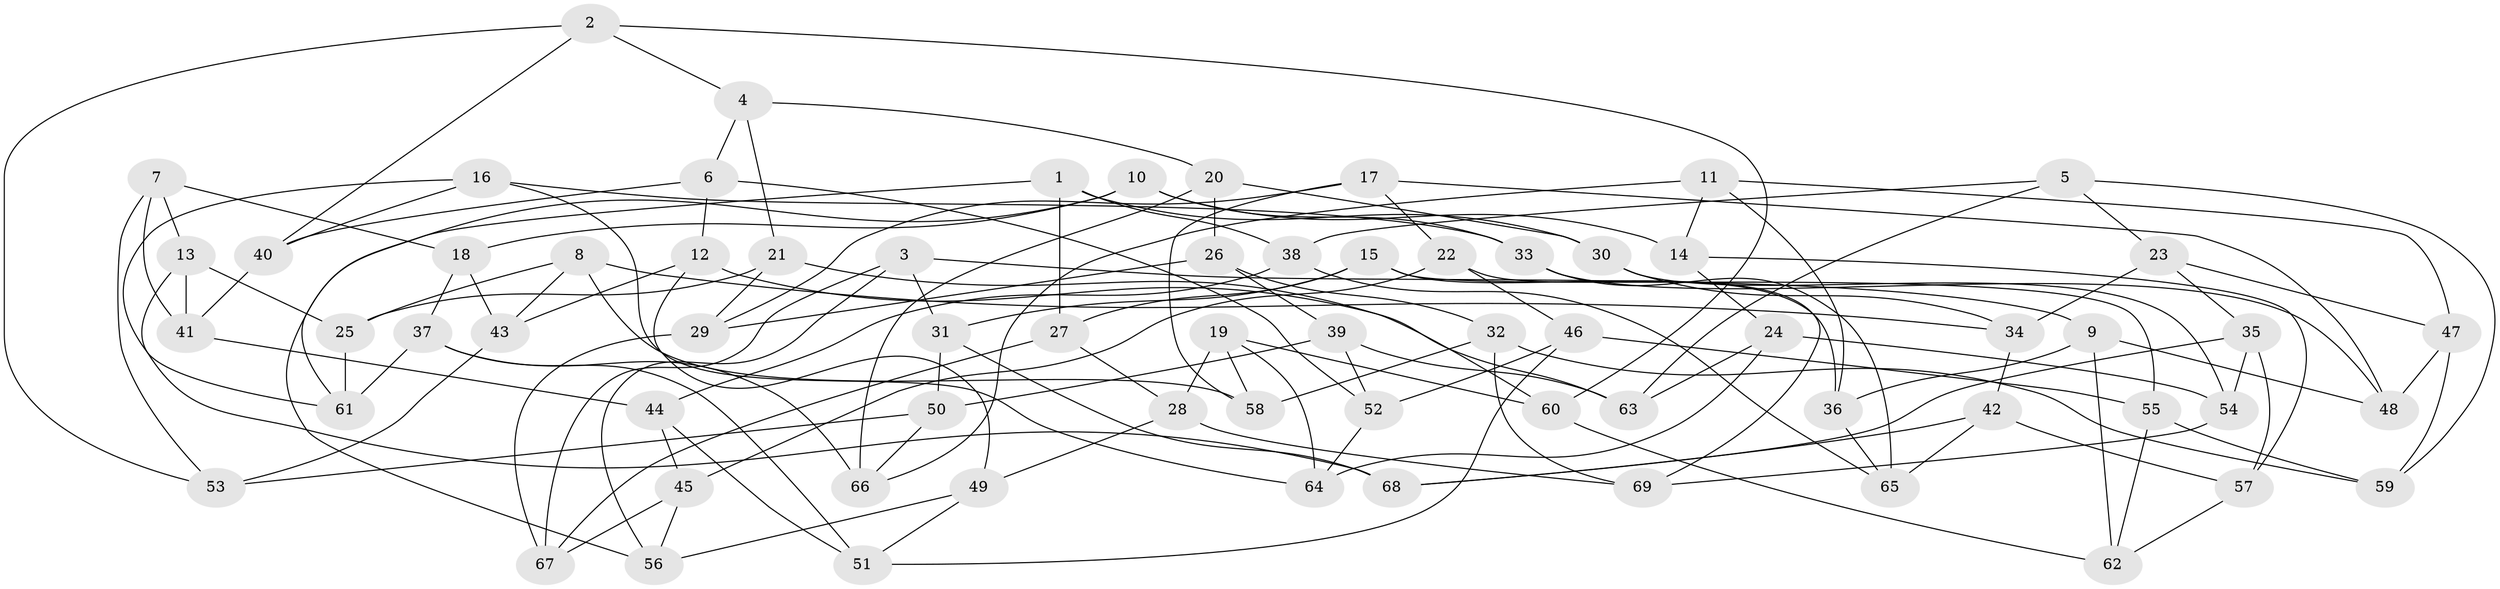 // coarse degree distribution, {6: 0.5853658536585366, 4: 0.3170731707317073, 5: 0.0975609756097561}
// Generated by graph-tools (version 1.1) at 2025/24/03/03/25 07:24:30]
// undirected, 69 vertices, 138 edges
graph export_dot {
graph [start="1"]
  node [color=gray90,style=filled];
  1;
  2;
  3;
  4;
  5;
  6;
  7;
  8;
  9;
  10;
  11;
  12;
  13;
  14;
  15;
  16;
  17;
  18;
  19;
  20;
  21;
  22;
  23;
  24;
  25;
  26;
  27;
  28;
  29;
  30;
  31;
  32;
  33;
  34;
  35;
  36;
  37;
  38;
  39;
  40;
  41;
  42;
  43;
  44;
  45;
  46;
  47;
  48;
  49;
  50;
  51;
  52;
  53;
  54;
  55;
  56;
  57;
  58;
  59;
  60;
  61;
  62;
  63;
  64;
  65;
  66;
  67;
  68;
  69;
  1 -- 38;
  1 -- 61;
  1 -- 27;
  1 -- 30;
  2 -- 53;
  2 -- 40;
  2 -- 60;
  2 -- 4;
  3 -- 9;
  3 -- 31;
  3 -- 56;
  3 -- 67;
  4 -- 21;
  4 -- 20;
  4 -- 6;
  5 -- 63;
  5 -- 38;
  5 -- 59;
  5 -- 23;
  6 -- 52;
  6 -- 40;
  6 -- 12;
  7 -- 41;
  7 -- 18;
  7 -- 53;
  7 -- 13;
  8 -- 25;
  8 -- 58;
  8 -- 43;
  8 -- 34;
  9 -- 48;
  9 -- 62;
  9 -- 36;
  10 -- 18;
  10 -- 33;
  10 -- 14;
  10 -- 56;
  11 -- 36;
  11 -- 66;
  11 -- 14;
  11 -- 47;
  12 -- 43;
  12 -- 49;
  12 -- 63;
  13 -- 41;
  13 -- 68;
  13 -- 25;
  14 -- 57;
  14 -- 24;
  15 -- 36;
  15 -- 27;
  15 -- 31;
  15 -- 55;
  16 -- 61;
  16 -- 33;
  16 -- 64;
  16 -- 40;
  17 -- 29;
  17 -- 58;
  17 -- 48;
  17 -- 22;
  18 -- 43;
  18 -- 37;
  19 -- 64;
  19 -- 28;
  19 -- 58;
  19 -- 60;
  20 -- 26;
  20 -- 30;
  20 -- 66;
  21 -- 60;
  21 -- 25;
  21 -- 29;
  22 -- 69;
  22 -- 45;
  22 -- 46;
  23 -- 34;
  23 -- 35;
  23 -- 47;
  24 -- 63;
  24 -- 54;
  24 -- 64;
  25 -- 61;
  26 -- 32;
  26 -- 29;
  26 -- 39;
  27 -- 67;
  27 -- 28;
  28 -- 69;
  28 -- 49;
  29 -- 67;
  30 -- 34;
  30 -- 54;
  31 -- 68;
  31 -- 50;
  32 -- 58;
  32 -- 59;
  32 -- 69;
  33 -- 65;
  33 -- 48;
  34 -- 42;
  35 -- 68;
  35 -- 57;
  35 -- 54;
  36 -- 65;
  37 -- 61;
  37 -- 66;
  37 -- 51;
  38 -- 44;
  38 -- 65;
  39 -- 52;
  39 -- 63;
  39 -- 50;
  40 -- 41;
  41 -- 44;
  42 -- 57;
  42 -- 68;
  42 -- 65;
  43 -- 53;
  44 -- 51;
  44 -- 45;
  45 -- 67;
  45 -- 56;
  46 -- 52;
  46 -- 55;
  46 -- 51;
  47 -- 59;
  47 -- 48;
  49 -- 56;
  49 -- 51;
  50 -- 53;
  50 -- 66;
  52 -- 64;
  54 -- 69;
  55 -- 59;
  55 -- 62;
  57 -- 62;
  60 -- 62;
}
